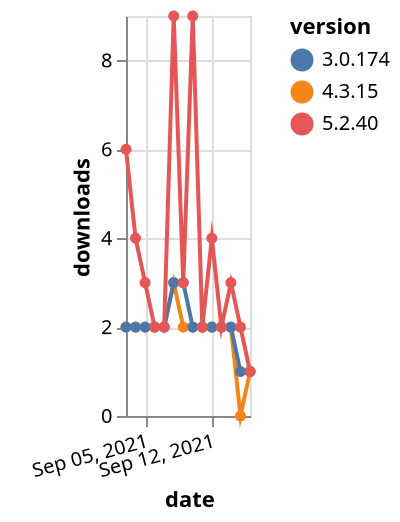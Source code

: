 {"$schema": "https://vega.github.io/schema/vega-lite/v5.json", "description": "A simple bar chart with embedded data.", "data": {"values": [{"date": "2021-09-03", "total": 2676, "delta": 2, "version": "4.3.15"}, {"date": "2021-09-04", "total": 2678, "delta": 2, "version": "4.3.15"}, {"date": "2021-09-05", "total": 2680, "delta": 2, "version": "4.3.15"}, {"date": "2021-09-06", "total": 2682, "delta": 2, "version": "4.3.15"}, {"date": "2021-09-07", "total": 2684, "delta": 2, "version": "4.3.15"}, {"date": "2021-09-08", "total": 2687, "delta": 3, "version": "4.3.15"}, {"date": "2021-09-09", "total": 2689, "delta": 2, "version": "4.3.15"}, {"date": "2021-09-10", "total": 2691, "delta": 2, "version": "4.3.15"}, {"date": "2021-09-11", "total": 2693, "delta": 2, "version": "4.3.15"}, {"date": "2021-09-12", "total": 2695, "delta": 2, "version": "4.3.15"}, {"date": "2021-09-13", "total": 2697, "delta": 2, "version": "4.3.15"}, {"date": "2021-09-14", "total": 2699, "delta": 2, "version": "4.3.15"}, {"date": "2021-09-15", "total": 2699, "delta": 0, "version": "4.3.15"}, {"date": "2021-09-16", "total": 2700, "delta": 1, "version": "4.3.15"}, {"date": "2021-09-03", "total": 2726, "delta": 2, "version": "3.0.174"}, {"date": "2021-09-04", "total": 2728, "delta": 2, "version": "3.0.174"}, {"date": "2021-09-05", "total": 2730, "delta": 2, "version": "3.0.174"}, {"date": "2021-09-06", "total": 2732, "delta": 2, "version": "3.0.174"}, {"date": "2021-09-07", "total": 2734, "delta": 2, "version": "3.0.174"}, {"date": "2021-09-08", "total": 2737, "delta": 3, "version": "3.0.174"}, {"date": "2021-09-09", "total": 2740, "delta": 3, "version": "3.0.174"}, {"date": "2021-09-10", "total": 2742, "delta": 2, "version": "3.0.174"}, {"date": "2021-09-11", "total": 2744, "delta": 2, "version": "3.0.174"}, {"date": "2021-09-12", "total": 2746, "delta": 2, "version": "3.0.174"}, {"date": "2021-09-13", "total": 2748, "delta": 2, "version": "3.0.174"}, {"date": "2021-09-14", "total": 2750, "delta": 2, "version": "3.0.174"}, {"date": "2021-09-15", "total": 2751, "delta": 1, "version": "3.0.174"}, {"date": "2021-09-16", "total": 2752, "delta": 1, "version": "3.0.174"}, {"date": "2021-09-03", "total": 3908, "delta": 6, "version": "5.2.40"}, {"date": "2021-09-04", "total": 3912, "delta": 4, "version": "5.2.40"}, {"date": "2021-09-05", "total": 3915, "delta": 3, "version": "5.2.40"}, {"date": "2021-09-06", "total": 3917, "delta": 2, "version": "5.2.40"}, {"date": "2021-09-07", "total": 3919, "delta": 2, "version": "5.2.40"}, {"date": "2021-09-08", "total": 3928, "delta": 9, "version": "5.2.40"}, {"date": "2021-09-09", "total": 3931, "delta": 3, "version": "5.2.40"}, {"date": "2021-09-10", "total": 3940, "delta": 9, "version": "5.2.40"}, {"date": "2021-09-11", "total": 3942, "delta": 2, "version": "5.2.40"}, {"date": "2021-09-12", "total": 3946, "delta": 4, "version": "5.2.40"}, {"date": "2021-09-13", "total": 3948, "delta": 2, "version": "5.2.40"}, {"date": "2021-09-14", "total": 3951, "delta": 3, "version": "5.2.40"}, {"date": "2021-09-15", "total": 3953, "delta": 2, "version": "5.2.40"}, {"date": "2021-09-16", "total": 3954, "delta": 1, "version": "5.2.40"}]}, "width": "container", "mark": {"type": "line", "point": {"filled": true}}, "encoding": {"x": {"field": "date", "type": "temporal", "timeUnit": "yearmonthdate", "title": "date", "axis": {"labelAngle": -15}}, "y": {"field": "delta", "type": "quantitative", "title": "downloads"}, "color": {"field": "version", "type": "nominal"}, "tooltip": {"field": "delta"}}}